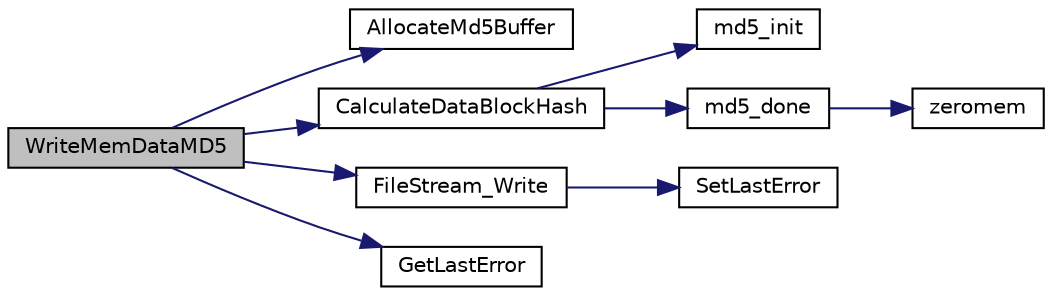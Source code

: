 digraph G
{
  edge [fontname="Helvetica",fontsize="10",labelfontname="Helvetica",labelfontsize="10"];
  node [fontname="Helvetica",fontsize="10",shape=record];
  rankdir="LR";
  Node1 [label="WriteMemDataMD5",height=0.2,width=0.4,color="black", fillcolor="grey75", style="filled" fontcolor="black"];
  Node1 -> Node2 [color="midnightblue",fontsize="10",style="solid",fontname="Helvetica"];
  Node2 [label="AllocateMd5Buffer",height=0.2,width=0.4,color="black", fillcolor="white", style="filled",URL="$_s_base_common_8cpp.html#a6c6b7ba3c8ec84b3f0f9f3e79ff9d33f"];
  Node1 -> Node3 [color="midnightblue",fontsize="10",style="solid",fontname="Helvetica"];
  Node3 [label="CalculateDataBlockHash",height=0.2,width=0.4,color="black", fillcolor="white", style="filled",URL="$_s_base_common_8cpp.html#aec4669e8a9275dc112ebca320ae0e08a"];
  Node3 -> Node4 [color="midnightblue",fontsize="10",style="solid",fontname="Helvetica"];
  Node4 [label="md5_init",height=0.2,width=0.4,color="black", fillcolor="white", style="filled",URL="$md5_8c.html#a26c1379e5ead2590effec89de6b8cd11"];
  Node3 -> Node5 [color="midnightblue",fontsize="10",style="solid",fontname="Helvetica"];
  Node5 [label="md5_done",height=0.2,width=0.4,color="black", fillcolor="white", style="filled",URL="$md5_8c.html#aee76a4c9f37bfe88d943301f3fa8126f"];
  Node5 -> Node6 [color="midnightblue",fontsize="10",style="solid",fontname="Helvetica"];
  Node6 [label="zeromem",height=0.2,width=0.4,color="black", fillcolor="white", style="filled",URL="$tomcrypt__misc_8h.html#a7ecf35c558d5f07c279cfc4f5231b655"];
  Node1 -> Node7 [color="midnightblue",fontsize="10",style="solid",fontname="Helvetica"];
  Node7 [label="FileStream_Write",height=0.2,width=0.4,color="black", fillcolor="white", style="filled",URL="$_file_stream_8cpp.html#a36307955e8de92f5ea26be07ea3b9cb4"];
  Node7 -> Node8 [color="midnightblue",fontsize="10",style="solid",fontname="Helvetica"];
  Node8 [label="SetLastError",height=0.2,width=0.4,color="black", fillcolor="white", style="filled",URL="$_file_stream_8cpp.html#ae12246cf2f9f9aa8e3a6367bd9fa2aed"];
  Node1 -> Node9 [color="midnightblue",fontsize="10",style="solid",fontname="Helvetica"];
  Node9 [label="GetLastError",height=0.2,width=0.4,color="black", fillcolor="white", style="filled",URL="$_file_stream_8cpp.html#a10b9a284527af83a44533867b0aff0fc"];
}
